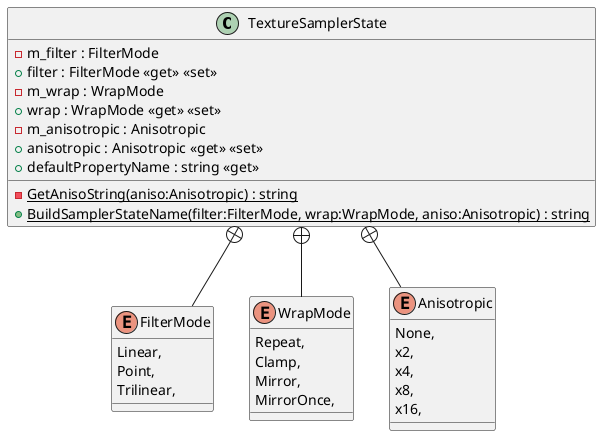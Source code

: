 @startuml
class TextureSamplerState {
    - m_filter : FilterMode
    + filter : FilterMode <<get>> <<set>>
    - m_wrap : WrapMode
    + wrap : WrapMode <<get>> <<set>>
    - m_anisotropic : Anisotropic
    + anisotropic : Anisotropic <<get>> <<set>>
    {static} - GetAnisoString(aniso:Anisotropic) : string
    + {static} BuildSamplerStateName(filter:FilterMode, wrap:WrapMode, aniso:Anisotropic) : string
    + defaultPropertyName : string <<get>>
}
enum FilterMode {
    Linear,
    Point,
    Trilinear,
}
enum WrapMode {
    Repeat,
    Clamp,
    Mirror,
    MirrorOnce,
}
enum Anisotropic {
    None,
    x2,
    x4,
    x8,
    x16,
}
TextureSamplerState +-- FilterMode
TextureSamplerState +-- WrapMode
TextureSamplerState +-- Anisotropic
@enduml
